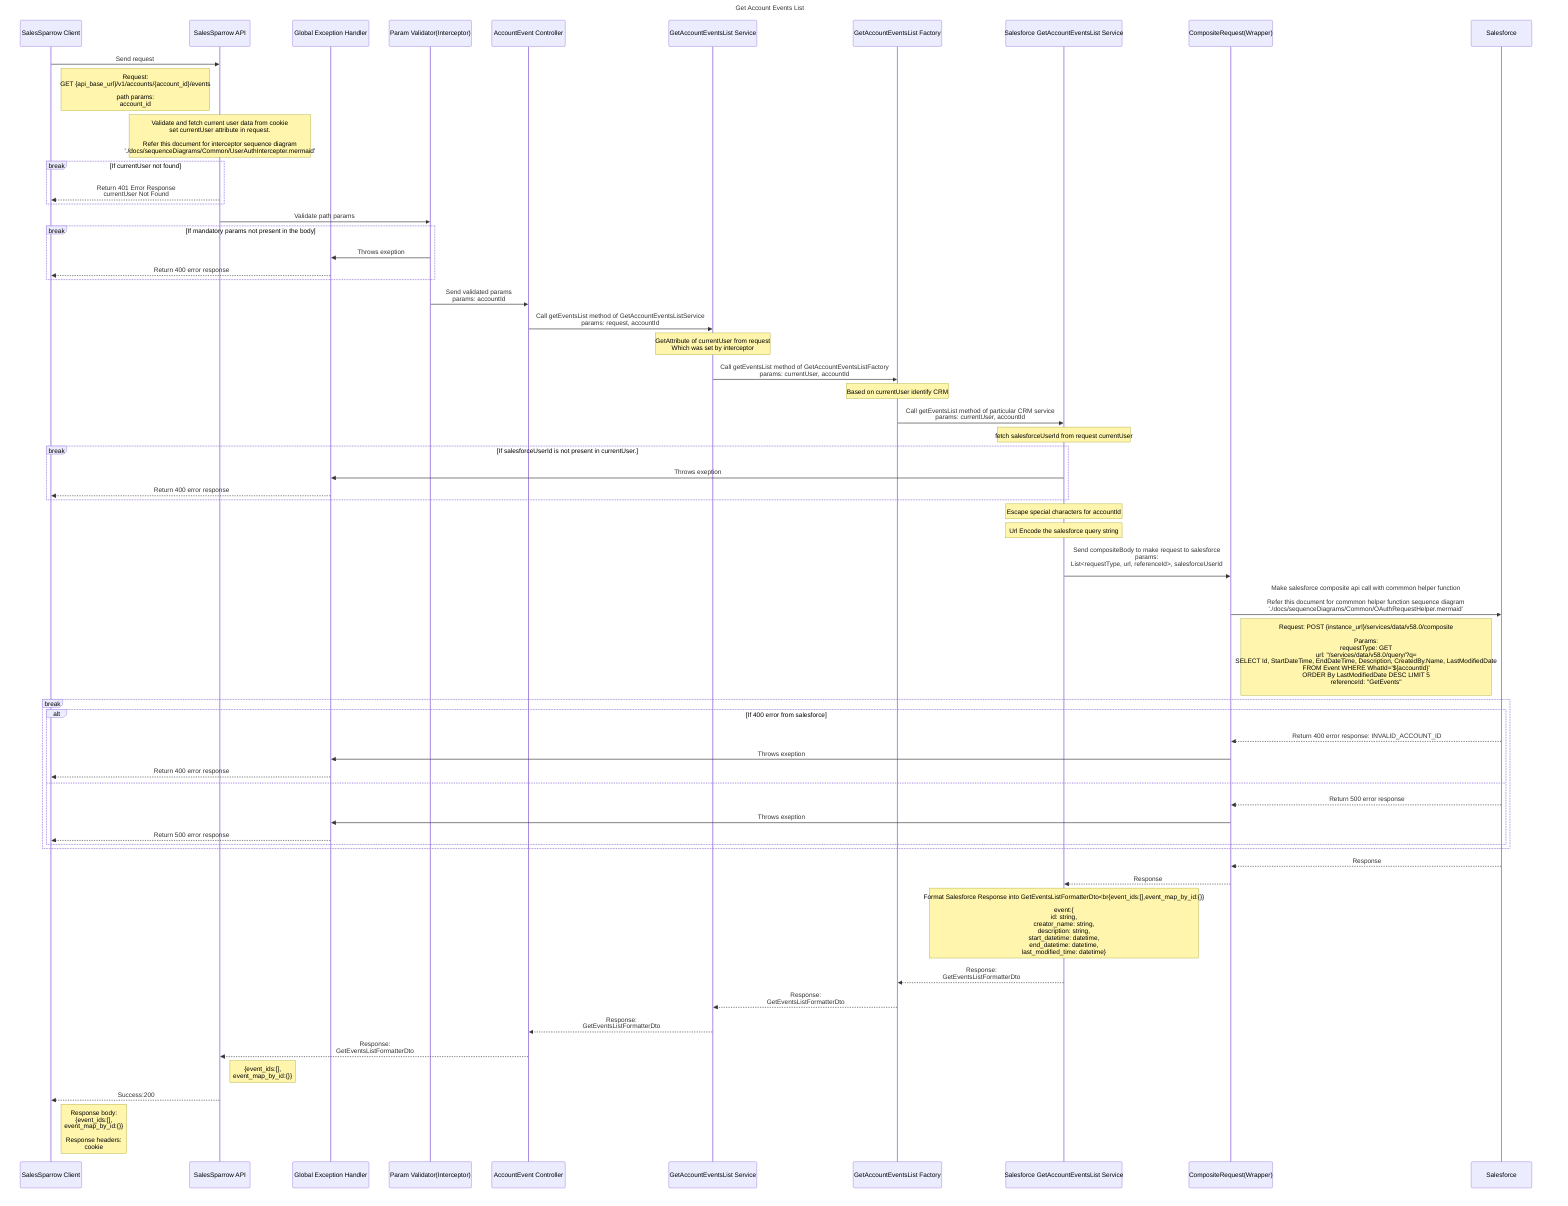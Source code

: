 sequenceDiagram
  title Get Account Events List
    participant ui as SalesSparrow Client
    participant api as SalesSparrow API
    participant exceptionHandler as Global Exception Handler
    participant validator as Param Validator(Interceptor)
    participant controller as AccountEvent Controller
    participant service as GetAccountEventsList Service
    participant factory as GetAccountEventsList Factory
    participant crm as Salesforce GetAccountEventsList Service
    participant CompositeRequestWrapper as CompositeRequest(Wrapper)
    participant salesforce as Salesforce

    ui->>api:  Send request 
    note right of ui: Request: <br>GET {api_base_url}/v1/accounts/{account_id}/events<br><br>path params:  <br>account_id 

    note over api: Validate and fetch current user data from cookie<br>set currentUser attribute in request.<br><br>Refer this document for interceptor sequence diagram <br> './docs/sequenceDiagrams/Common/UserAuthIntercepter.mermaid'
    break If currentUser not found
        api-->>ui: Return 401 Error Response<br>currentUser Not Found
    end

    api->>validator: Validate path params

    break If mandatory params not present in the body
        validator->>exceptionHandler: Throws exeption
        exceptionHandler-->>ui:Return 400 error response 
    end

    validator->>controller: Send validated params<br>params: accountId
    
    controller->>service: Call getEventsList method of GetAccountEventsListService<br> params: request, accountId
    note over service: GetAttribute of currentUser from request<br>Which was set by interceptor

    service->>factory: Call getEventsList method of GetAccountEventsListFactory<br>params: currentUser, accountId
    note over factory: Based on currentUser identify CRM

    factory->>crm: Call getEventsList method of particular CRM service<br>params: currentUser, accountId

    note over crm: fetch salesforceUserId from request currentUser
    break If salesforceUserId is not present in currentUser.
        crm->>exceptionHandler: Throws exeption
        exceptionHandler-->>ui:Return 400 error response 
    end
    
    note over crm: Escape special characters for accountId
    note over crm: Url Encode the salesforce query string

    crm->>CompositeRequestWrapper: Send compositeBody to make request to salesforce<br>params: <br> List<requestType, url, referenceId>, salesforceUserId <br>

    CompositeRequestWrapper->>salesforce: Make salesforce composite api call with commmon helper function<br><br>Refer this document for commmon helper function sequence diagram <br> './docs/sequenceDiagrams/Common/OAuthRequestHelper.mermaid'
    note right of CompositeRequestWrapper: Request: POST {instance_url}/services/data/v58.0/composite <br><br>Params: <br> requestType: GET<br> url: "/services/data/v58.0/query/?q=<br>SELECT Id, StartDateTime, EndDateTime, Description, CreatedBy.Name, LastModifiedDate<br>FROM Event WHERE WhatId='${accountId}'<br>ORDER By LastModifiedDate DESC LIMIT 5<br>referenceId: "GetEvents"<br>
    
    break 
        alt If 400 error from salesforce
        salesforce-->>CompositeRequestWrapper: Return 400 error response: INVALID_ACCOUNT_ID
        CompositeRequestWrapper->>exceptionHandler: Throws exeption
        exceptionHandler-->>ui: Return 400 error response
        else
        salesforce-->>CompositeRequestWrapper:  Return 500 error response
        CompositeRequestWrapper->>exceptionHandler: Throws exeption
        exceptionHandler-->>ui: Return 500 error response
        end
    end

    salesforce-->>CompositeRequestWrapper: Response
    CompositeRequestWrapper-->>crm: Response

    note over crm: Format Salesforce Response into GetEventsListFormatterDto<br{event_ids:[],event_map_by_id:{}}<br><br>event:{<br>id: string,<br>creator_name: string,<br>description: string,<br>start_datetime: datetime,<br>end_datetime: datetime,<br>last_modified_time: datetime}

    crm-->>factory: Response:<br>GetEventsListFormatterDto
    factory-->>service: Response:<br>GetEventsListFormatterDto
    service-->> controller: Response:<br>GetEventsListFormatterDto
    controller-->>api: Response:<br>GetEventsListFormatterDto
    note right of api: {event_ids:[],<br>event_map_by_id:{}}

    api-->>ui: Success:200
    note right of ui: Response body: <br> {event_ids:[],<br>event_map_by_id:{}}<br><br>Response headers:<br> cookie